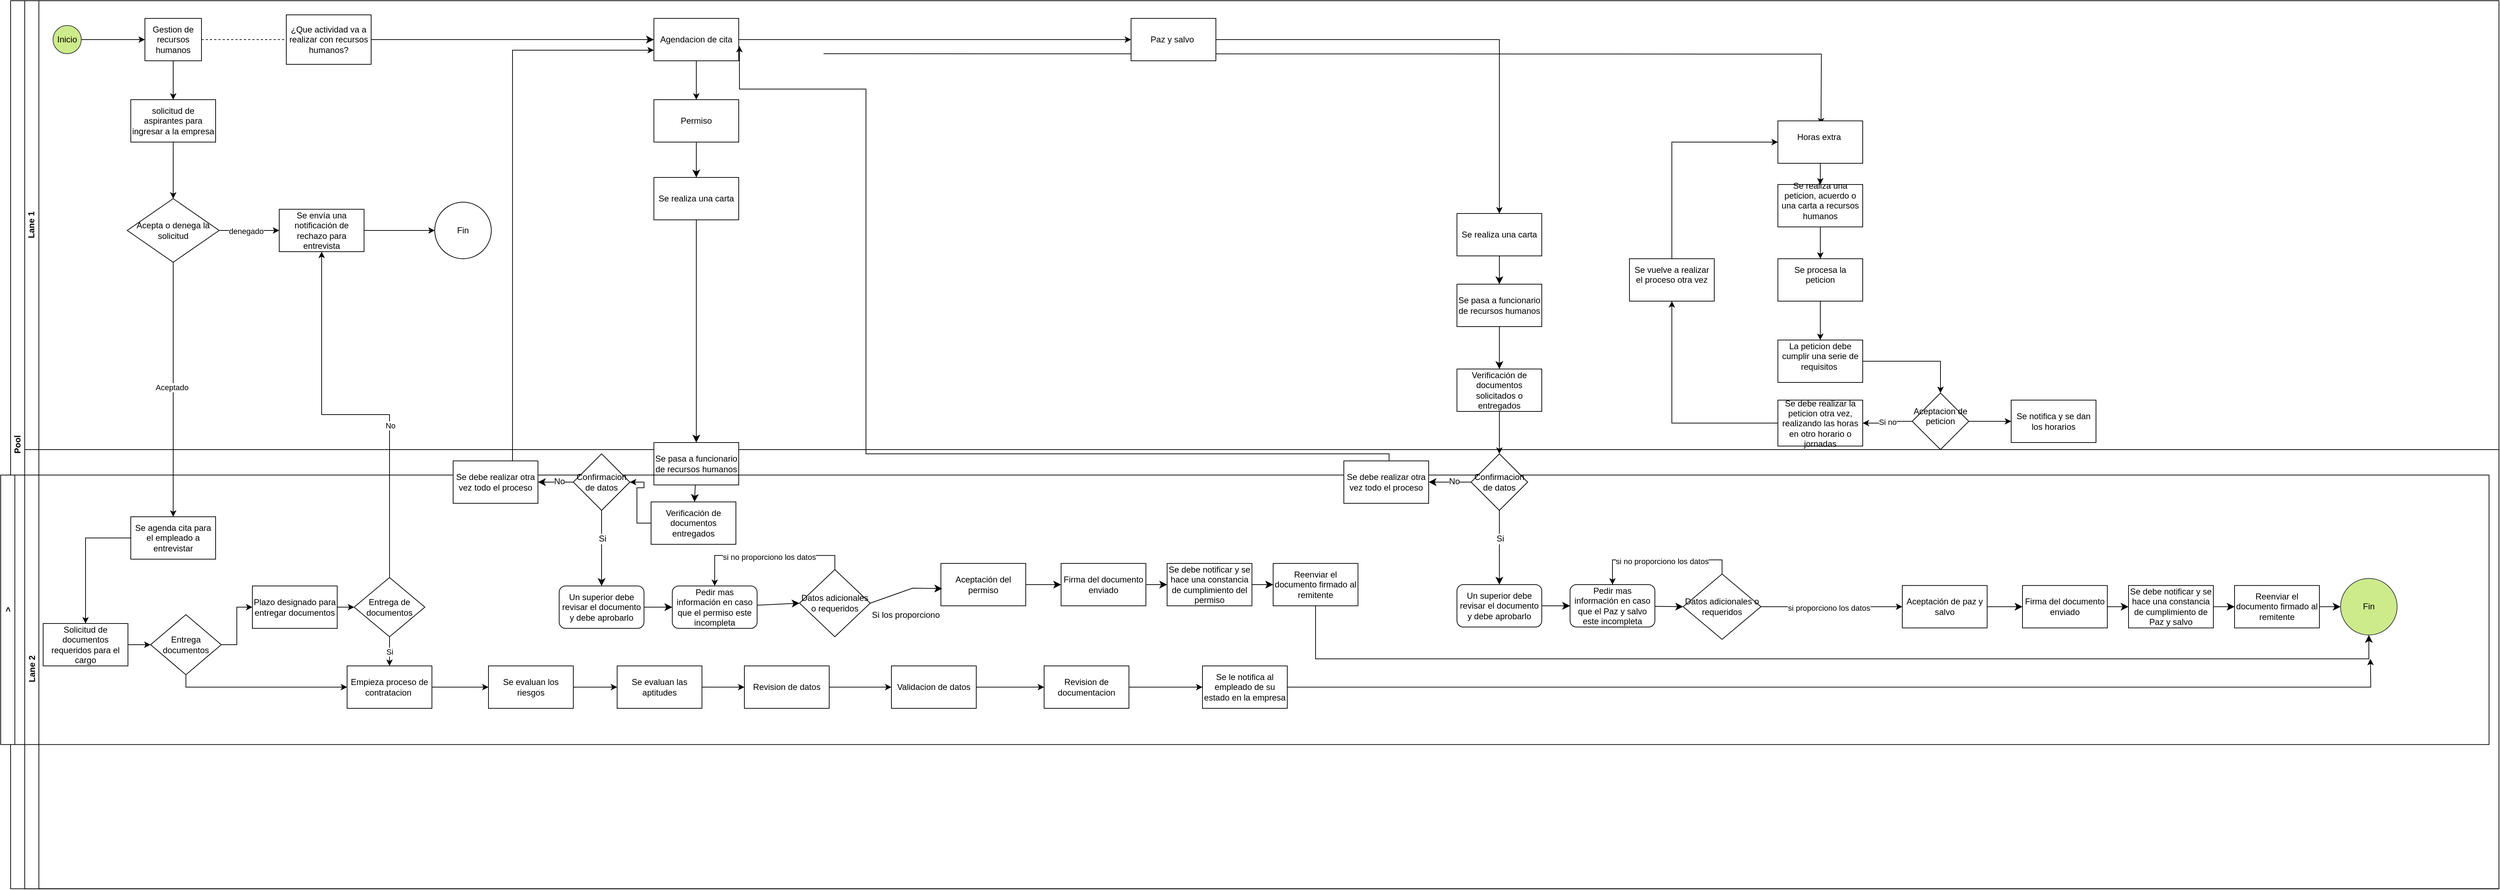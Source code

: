 <mxfile version="26.2.15">
  <diagram id="prtHgNgQTEPvFCAcTncT" name="Page-1">
    <mxGraphModel dx="2922" dy="521" grid="1" gridSize="12" guides="1" tooltips="1" connect="1" arrows="1" fold="1" page="1" pageScale="1" pageWidth="1920" pageHeight="1200" math="0" shadow="0">
      <root>
        <mxCell id="0" />
        <mxCell id="1" parent="0" />
        <mxCell id="dNxyNK7c78bLwvsdeMH5-19" value="Pool" style="swimlane;html=1;childLayout=stackLayout;resizeParent=1;resizeParentMax=0;horizontal=0;startSize=20;horizontalStack=0;" parent="1" vertex="1">
          <mxGeometry x="-550" y="59" width="3520" height="1256.25" as="geometry" />
        </mxCell>
        <mxCell id="09VrfscucBev9E92s10k-10" value="" style="edgeStyle=none;curved=1;rounded=0;orthogonalLoop=1;jettySize=auto;html=1;fontSize=12;startSize=8;endSize=8;" parent="dNxyNK7c78bLwvsdeMH5-19" source="09VrfscucBev9E92s10k-7" target="09VrfscucBev9E92s10k-9" edge="1">
          <mxGeometry relative="1" as="geometry" />
        </mxCell>
        <mxCell id="QDIWvdAyVyvwIRi1RJry-98" value="" style="edgeStyle=orthogonalEdgeStyle;rounded=0;orthogonalLoop=1;jettySize=auto;html=1;" parent="dNxyNK7c78bLwvsdeMH5-19" source="QDIWvdAyVyvwIRi1RJry-93" target="QDIWvdAyVyvwIRi1RJry-97" edge="1">
          <mxGeometry relative="1" as="geometry" />
        </mxCell>
        <mxCell id="QDIWvdAyVyvwIRi1RJry-99" value="Aceptado" style="edgeLabel;html=1;align=center;verticalAlign=middle;resizable=0;points=[];" parent="QDIWvdAyVyvwIRi1RJry-98" connectable="0" vertex="1">
          <mxGeometry x="-0.019" y="-2" relative="1" as="geometry">
            <mxPoint as="offset" />
          </mxGeometry>
        </mxCell>
        <mxCell id="dNxyNK7c78bLwvsdeMH5-20" value="Lane 1" style="swimlane;html=1;startSize=20;horizontal=0;" parent="dNxyNK7c78bLwvsdeMH5-19" vertex="1">
          <mxGeometry x="20" width="3500" height="635" as="geometry" />
        </mxCell>
        <mxCell id="dNxyNK7c78bLwvsdeMH5-25" value="" style="edgeStyle=orthogonalEdgeStyle;rounded=0;orthogonalLoop=1;jettySize=auto;html=1;" parent="dNxyNK7c78bLwvsdeMH5-20" source="dNxyNK7c78bLwvsdeMH5-23" target="dNxyNK7c78bLwvsdeMH5-24" edge="1">
          <mxGeometry relative="1" as="geometry" />
        </mxCell>
        <mxCell id="dNxyNK7c78bLwvsdeMH5-23" value="Inicio" style="ellipse;whiteSpace=wrap;html=1;fillColor=#cdeb8b;strokeColor=#36393d;" parent="dNxyNK7c78bLwvsdeMH5-20" vertex="1">
          <mxGeometry x="40" y="35" width="40" height="40" as="geometry" />
        </mxCell>
        <mxCell id="QDIWvdAyVyvwIRi1RJry-90" value="" style="edgeStyle=orthogonalEdgeStyle;rounded=0;orthogonalLoop=1;jettySize=auto;html=1;" parent="dNxyNK7c78bLwvsdeMH5-20" source="dNxyNK7c78bLwvsdeMH5-24" target="QDIWvdAyVyvwIRi1RJry-89" edge="1">
          <mxGeometry relative="1" as="geometry" />
        </mxCell>
        <mxCell id="dNxyNK7c78bLwvsdeMH5-24" value="Gestion de recursos humanos" style="rounded=0;whiteSpace=wrap;html=1;fontFamily=Helvetica;fontSize=12;fontColor=#000000;align=center;" parent="dNxyNK7c78bLwvsdeMH5-20" vertex="1">
          <mxGeometry x="170" y="25" width="80" height="60" as="geometry" />
        </mxCell>
        <mxCell id="dNxyNK7c78bLwvsdeMH5-26" value="¿Que actividad va a realizar con recursos humanos?" style="rounded=0;whiteSpace=wrap;html=1;fontFamily=Helvetica;fontSize=12;fontColor=#000000;align=center;" parent="dNxyNK7c78bLwvsdeMH5-20" vertex="1">
          <mxGeometry x="370" y="20" width="120" height="70" as="geometry" />
        </mxCell>
        <mxCell id="dNxyNK7c78bLwvsdeMH5-27" value="" style="edgeStyle=orthogonalEdgeStyle;rounded=0;orthogonalLoop=1;jettySize=auto;html=1;dashed=1;endArrow=none;endFill=0;" parent="dNxyNK7c78bLwvsdeMH5-20" source="dNxyNK7c78bLwvsdeMH5-24" target="dNxyNK7c78bLwvsdeMH5-26" edge="1">
          <mxGeometry relative="1" as="geometry" />
        </mxCell>
        <mxCell id="QDIWvdAyVyvwIRi1RJry-2" value="" style="edgeStyle=orthogonalEdgeStyle;rounded=0;orthogonalLoop=1;jettySize=auto;html=1;" parent="dNxyNK7c78bLwvsdeMH5-20" source="09VrfscucBev9E92s10k-1" target="QDIWvdAyVyvwIRi1RJry-1" edge="1">
          <mxGeometry relative="1" as="geometry" />
        </mxCell>
        <mxCell id="QDIWvdAyVyvwIRi1RJry-82" value="" style="edgeStyle=orthogonalEdgeStyle;rounded=0;orthogonalLoop=1;jettySize=auto;html=1;" parent="dNxyNK7c78bLwvsdeMH5-20" source="09VrfscucBev9E92s10k-1" target="09VrfscucBev9E92s10k-5" edge="1">
          <mxGeometry relative="1" as="geometry" />
        </mxCell>
        <mxCell id="g19Ql4iww1l-Nfda9e8D-1" style="edgeStyle=orthogonalEdgeStyle;rounded=0;orthogonalLoop=1;jettySize=auto;html=1;" parent="dNxyNK7c78bLwvsdeMH5-20" edge="1">
          <mxGeometry relative="1" as="geometry">
            <mxPoint x="2541" y="175" as="targetPoint" />
            <mxPoint x="1130" y="75.0" as="sourcePoint" />
          </mxGeometry>
        </mxCell>
        <mxCell id="09VrfscucBev9E92s10k-1" value="Agendacion de cita" style="whiteSpace=wrap;html=1;fontColor=#000000;rounded=0;" parent="dNxyNK7c78bLwvsdeMH5-20" vertex="1">
          <mxGeometry x="890" y="25" width="120" height="60" as="geometry" />
        </mxCell>
        <mxCell id="09VrfscucBev9E92s10k-2" value="" style="edgeStyle=none;curved=1;rounded=0;orthogonalLoop=1;jettySize=auto;html=1;fontSize=12;startSize=8;endSize=8;" parent="dNxyNK7c78bLwvsdeMH5-20" source="dNxyNK7c78bLwvsdeMH5-26" target="09VrfscucBev9E92s10k-1" edge="1">
          <mxGeometry relative="1" as="geometry" />
        </mxCell>
        <mxCell id="QDIWvdAyVyvwIRi1RJry-1" value="Paz y salvo&amp;nbsp;" style="whiteSpace=wrap;html=1;fontColor=#000000;rounded=0;" parent="dNxyNK7c78bLwvsdeMH5-20" vertex="1">
          <mxGeometry x="1565" y="25" width="120" height="60" as="geometry" />
        </mxCell>
        <mxCell id="09VrfscucBev9E92s10k-5" value="Permiso" style="whiteSpace=wrap;html=1;fontColor=#000000;rounded=0;" parent="dNxyNK7c78bLwvsdeMH5-20" vertex="1">
          <mxGeometry x="890" y="140" width="120" height="60" as="geometry" />
        </mxCell>
        <mxCell id="09VrfscucBev9E92s10k-7" value="Se realiza una carta" style="whiteSpace=wrap;html=1;fontColor=#000000;rounded=0;" parent="dNxyNK7c78bLwvsdeMH5-20" vertex="1">
          <mxGeometry x="890" y="250" width="120" height="60" as="geometry" />
        </mxCell>
        <mxCell id="09VrfscucBev9E92s10k-8" value="" style="edgeStyle=none;curved=1;rounded=0;orthogonalLoop=1;jettySize=auto;html=1;fontSize=12;startSize=8;endSize=8;" parent="dNxyNK7c78bLwvsdeMH5-20" source="09VrfscucBev9E92s10k-5" target="09VrfscucBev9E92s10k-7" edge="1">
          <mxGeometry relative="1" as="geometry" />
        </mxCell>
        <mxCell id="QDIWvdAyVyvwIRi1RJry-92" value="" style="edgeStyle=orthogonalEdgeStyle;rounded=0;orthogonalLoop=1;jettySize=auto;html=1;entryX=0.5;entryY=0;entryDx=0;entryDy=0;" parent="dNxyNK7c78bLwvsdeMH5-20" source="QDIWvdAyVyvwIRi1RJry-89" target="QDIWvdAyVyvwIRi1RJry-93" edge="1">
          <mxGeometry relative="1" as="geometry">
            <mxPoint x="210" y="280" as="targetPoint" />
          </mxGeometry>
        </mxCell>
        <mxCell id="QDIWvdAyVyvwIRi1RJry-89" value="solicitud de aspirantes para ingresar a la empresa" style="whiteSpace=wrap;html=1;fontColor=#000000;rounded=0;" parent="dNxyNK7c78bLwvsdeMH5-20" vertex="1">
          <mxGeometry x="150" y="140" width="120" height="60" as="geometry" />
        </mxCell>
        <mxCell id="QDIWvdAyVyvwIRi1RJry-95" value="" style="edgeStyle=orthogonalEdgeStyle;rounded=0;orthogonalLoop=1;jettySize=auto;html=1;" parent="dNxyNK7c78bLwvsdeMH5-20" source="QDIWvdAyVyvwIRi1RJry-93" target="QDIWvdAyVyvwIRi1RJry-94" edge="1">
          <mxGeometry relative="1" as="geometry" />
        </mxCell>
        <mxCell id="QDIWvdAyVyvwIRi1RJry-96" value="denegado" style="edgeLabel;html=1;align=center;verticalAlign=middle;resizable=0;points=[];" parent="QDIWvdAyVyvwIRi1RJry-95" connectable="0" vertex="1">
          <mxGeometry x="-0.102" y="-1" relative="1" as="geometry">
            <mxPoint as="offset" />
          </mxGeometry>
        </mxCell>
        <mxCell id="QDIWvdAyVyvwIRi1RJry-93" value="Acepta o denega la solicitud" style="rhombus;whiteSpace=wrap;html=1;" parent="dNxyNK7c78bLwvsdeMH5-20" vertex="1">
          <mxGeometry x="145" y="280" width="130" height="90" as="geometry" />
        </mxCell>
        <mxCell id="QDIWvdAyVyvwIRi1RJry-115" value="" style="edgeStyle=orthogonalEdgeStyle;rounded=0;orthogonalLoop=1;jettySize=auto;html=1;" parent="dNxyNK7c78bLwvsdeMH5-20" source="QDIWvdAyVyvwIRi1RJry-94" target="QDIWvdAyVyvwIRi1RJry-114" edge="1">
          <mxGeometry relative="1" as="geometry" />
        </mxCell>
        <mxCell id="QDIWvdAyVyvwIRi1RJry-94" value="Se envía una notificación de rechazo para entrevista" style="whiteSpace=wrap;html=1;" parent="dNxyNK7c78bLwvsdeMH5-20" vertex="1">
          <mxGeometry x="360" y="295" width="120" height="60" as="geometry" />
        </mxCell>
        <mxCell id="QDIWvdAyVyvwIRi1RJry-114" value="Fin" style="ellipse;whiteSpace=wrap;html=1;" parent="dNxyNK7c78bLwvsdeMH5-20" vertex="1">
          <mxGeometry x="580" y="285" width="80" height="80" as="geometry" />
        </mxCell>
        <mxCell id="g19Ql4iww1l-Nfda9e8D-4" value="" style="edgeStyle=orthogonalEdgeStyle;rounded=0;orthogonalLoop=1;jettySize=auto;html=1;" parent="dNxyNK7c78bLwvsdeMH5-20" source="g19Ql4iww1l-Nfda9e8D-2" target="g19Ql4iww1l-Nfda9e8D-3" edge="1">
          <mxGeometry relative="1" as="geometry" />
        </mxCell>
        <mxCell id="g19Ql4iww1l-Nfda9e8D-2" value="Horas extra&amp;nbsp;&lt;div&gt;&lt;br&gt;&lt;/div&gt;" style="whiteSpace=wrap;html=1;fontColor=#000000;rounded=0;" parent="dNxyNK7c78bLwvsdeMH5-20" vertex="1">
          <mxGeometry x="2480" y="170" width="120" height="60" as="geometry" />
        </mxCell>
        <mxCell id="g19Ql4iww1l-Nfda9e8D-6" value="" style="edgeStyle=orthogonalEdgeStyle;rounded=0;orthogonalLoop=1;jettySize=auto;html=1;" parent="dNxyNK7c78bLwvsdeMH5-20" source="g19Ql4iww1l-Nfda9e8D-3" target="g19Ql4iww1l-Nfda9e8D-5" edge="1">
          <mxGeometry relative="1" as="geometry" />
        </mxCell>
        <mxCell id="g19Ql4iww1l-Nfda9e8D-3" value="Se realiza una peticion, acuerdo o una carta a recursos humanos&lt;div&gt;&lt;br&gt;&lt;/div&gt;" style="whiteSpace=wrap;html=1;fontColor=#000000;rounded=0;" parent="dNxyNK7c78bLwvsdeMH5-20" vertex="1">
          <mxGeometry x="2480" y="260" width="120" height="60" as="geometry" />
        </mxCell>
        <mxCell id="g19Ql4iww1l-Nfda9e8D-5" value="Se procesa la peticion&lt;div&gt;&lt;br&gt;&lt;/div&gt;" style="whiteSpace=wrap;html=1;fontColor=#000000;rounded=0;" parent="dNxyNK7c78bLwvsdeMH5-20" vertex="1">
          <mxGeometry x="2480" y="365" width="120" height="60" as="geometry" />
        </mxCell>
        <mxCell id="g19Ql4iww1l-Nfda9e8D-8" value="" style="edgeStyle=orthogonalEdgeStyle;rounded=0;orthogonalLoop=1;jettySize=auto;html=1;" parent="dNxyNK7c78bLwvsdeMH5-20" source="g19Ql4iww1l-Nfda9e8D-5" target="g19Ql4iww1l-Nfda9e8D-7" edge="1">
          <mxGeometry relative="1" as="geometry" />
        </mxCell>
        <mxCell id="g19Ql4iww1l-Nfda9e8D-10" value="" style="edgeStyle=orthogonalEdgeStyle;rounded=0;orthogonalLoop=1;jettySize=auto;html=1;" parent="dNxyNK7c78bLwvsdeMH5-20" source="g19Ql4iww1l-Nfda9e8D-7" target="g19Ql4iww1l-Nfda9e8D-9" edge="1">
          <mxGeometry relative="1" as="geometry" />
        </mxCell>
        <mxCell id="g19Ql4iww1l-Nfda9e8D-7" value="La peticion debe cumplir una serie de requisitos&amp;nbsp;&lt;div&gt;&lt;br&gt;&lt;/div&gt;" style="whiteSpace=wrap;html=1;fontColor=#000000;rounded=0;" parent="dNxyNK7c78bLwvsdeMH5-20" vertex="1">
          <mxGeometry x="2480" y="480" width="120" height="60" as="geometry" />
        </mxCell>
        <mxCell id="g19Ql4iww1l-Nfda9e8D-12" value="" style="edgeStyle=orthogonalEdgeStyle;rounded=0;orthogonalLoop=1;jettySize=auto;html=1;" parent="dNxyNK7c78bLwvsdeMH5-20" source="g19Ql4iww1l-Nfda9e8D-9" target="g19Ql4iww1l-Nfda9e8D-11" edge="1">
          <mxGeometry relative="1" as="geometry" />
        </mxCell>
        <mxCell id="g19Ql4iww1l-Nfda9e8D-13" value="Si no" style="edgeLabel;html=1;align=center;verticalAlign=middle;resizable=0;points=[];" parent="g19Ql4iww1l-Nfda9e8D-12" connectable="0" vertex="1">
          <mxGeometry x="-0.004" relative="1" as="geometry">
            <mxPoint as="offset" />
          </mxGeometry>
        </mxCell>
        <mxCell id="g19Ql4iww1l-Nfda9e8D-19" value="" style="edgeStyle=orthogonalEdgeStyle;rounded=0;orthogonalLoop=1;jettySize=auto;html=1;" parent="dNxyNK7c78bLwvsdeMH5-20" source="g19Ql4iww1l-Nfda9e8D-9" target="g19Ql4iww1l-Nfda9e8D-18" edge="1">
          <mxGeometry relative="1" as="geometry" />
        </mxCell>
        <mxCell id="g19Ql4iww1l-Nfda9e8D-9" value="Aceptacion de peticion&lt;div&gt;&lt;br&gt;&lt;/div&gt;" style="rhombus;whiteSpace=wrap;html=1;fontColor=#000000;rounded=0;" parent="dNxyNK7c78bLwvsdeMH5-20" vertex="1">
          <mxGeometry x="2670" y="555" width="80" height="80" as="geometry" />
        </mxCell>
        <mxCell id="g19Ql4iww1l-Nfda9e8D-11" value="Se debe realizar la peticion otra vez, realizando las horas en otro horario o jornadas" style="whiteSpace=wrap;html=1;fontColor=#000000;rounded=0;" parent="dNxyNK7c78bLwvsdeMH5-20" vertex="1">
          <mxGeometry x="2480" y="565" width="120" height="65" as="geometry" />
        </mxCell>
        <mxCell id="g19Ql4iww1l-Nfda9e8D-17" style="edgeStyle=orthogonalEdgeStyle;rounded=0;orthogonalLoop=1;jettySize=auto;html=1;entryX=0;entryY=0.5;entryDx=0;entryDy=0;exitX=0.5;exitY=0;exitDx=0;exitDy=0;" parent="dNxyNK7c78bLwvsdeMH5-20" source="g19Ql4iww1l-Nfda9e8D-14" target="g19Ql4iww1l-Nfda9e8D-2" edge="1">
          <mxGeometry relative="1" as="geometry" />
        </mxCell>
        <mxCell id="g19Ql4iww1l-Nfda9e8D-14" value="Se vuelve a realizar el proceso otra vez&lt;div&gt;&lt;br&gt;&lt;/div&gt;" style="whiteSpace=wrap;html=1;fontColor=#000000;rounded=0;" parent="dNxyNK7c78bLwvsdeMH5-20" vertex="1">
          <mxGeometry x="2270" y="365" width="120" height="60" as="geometry" />
        </mxCell>
        <mxCell id="g19Ql4iww1l-Nfda9e8D-15" value="" style="edgeStyle=orthogonalEdgeStyle;rounded=0;orthogonalLoop=1;jettySize=auto;html=1;" parent="dNxyNK7c78bLwvsdeMH5-20" source="g19Ql4iww1l-Nfda9e8D-11" target="g19Ql4iww1l-Nfda9e8D-14" edge="1">
          <mxGeometry relative="1" as="geometry" />
        </mxCell>
        <mxCell id="g19Ql4iww1l-Nfda9e8D-18" value="Se notifica y se dan los horarios" style="whiteSpace=wrap;html=1;fontColor=#000000;rounded=0;" parent="dNxyNK7c78bLwvsdeMH5-20" vertex="1">
          <mxGeometry x="2810" y="565" width="120" height="60" as="geometry" />
        </mxCell>
        <mxCell id="dNxyNK7c78bLwvsdeMH5-21" value="Lane 2" style="swimlane;html=1;startSize=20;horizontal=0;" parent="dNxyNK7c78bLwvsdeMH5-19" vertex="1">
          <mxGeometry x="20" y="635" width="3500" height="621.25" as="geometry" />
        </mxCell>
        <mxCell id="09VrfscucBev9E92s10k-9" value="Se pasa a funcionario de recursos humanos" style="whiteSpace=wrap;html=1;fontColor=#000000;rounded=0;" parent="dNxyNK7c78bLwvsdeMH5-21" vertex="1">
          <mxGeometry x="890" y="-10" width="120" height="60" as="geometry" />
        </mxCell>
        <mxCell id="QDIWvdAyVyvwIRi1RJry-97" value="Se agenda cita para el empleado a entrevistar" style="whiteSpace=wrap;html=1;" parent="dNxyNK7c78bLwvsdeMH5-21" vertex="1">
          <mxGeometry x="150" y="95" width="120" height="60" as="geometry" />
        </mxCell>
        <mxCell id="dNxyNK7c78bLwvsdeMH5-22" value="&amp;gt;" style="swimlane;html=1;startSize=20;horizontal=0;" parent="1" vertex="1">
          <mxGeometry x="-564" y="730" width="3520" height="381.25" as="geometry" />
        </mxCell>
        <mxCell id="09VrfscucBev9E92s10k-25" value="" style="edgeStyle=none;curved=1;rounded=0;orthogonalLoop=1;jettySize=auto;html=1;fontSize=12;startSize=8;endSize=8;entryX=0.5;entryY=0;entryDx=0;entryDy=0;" parent="dNxyNK7c78bLwvsdeMH5-22" source="09VrfscucBev9E92s10k-13" target="09VrfscucBev9E92s10k-56" edge="1">
          <mxGeometry relative="1" as="geometry">
            <mxPoint x="930" y="-40" as="targetPoint" />
          </mxGeometry>
        </mxCell>
        <mxCell id="09VrfscucBev9E92s10k-48" value="Si&lt;br&gt;" style="edgeLabel;html=1;align=center;verticalAlign=middle;resizable=0;points=[];;fontSize=12;" parent="09VrfscucBev9E92s10k-25" connectable="0" vertex="1">
          <mxGeometry x="-0.25" y="1" relative="1" as="geometry">
            <mxPoint as="offset" />
          </mxGeometry>
        </mxCell>
        <mxCell id="QDIWvdAyVyvwIRi1RJry-41" value="" style="edgeStyle=none;curved=1;rounded=0;orthogonalLoop=1;jettySize=auto;html=1;fontSize=12;startSize=8;endSize=8;entryX=0.5;entryY=0;entryDx=0;entryDy=0;" parent="dNxyNK7c78bLwvsdeMH5-22" source="QDIWvdAyVyvwIRi1RJry-37" target="QDIWvdAyVyvwIRi1RJry-53" edge="1">
          <mxGeometry relative="1" as="geometry">
            <mxPoint x="2200" y="-10" as="targetPoint" />
          </mxGeometry>
        </mxCell>
        <mxCell id="QDIWvdAyVyvwIRi1RJry-42" value="Si&lt;br&gt;" style="edgeLabel;html=1;align=center;verticalAlign=middle;resizable=0;points=[];;fontSize=12;" parent="QDIWvdAyVyvwIRi1RJry-41" connectable="0" vertex="1">
          <mxGeometry x="-0.25" y="1" relative="1" as="geometry">
            <mxPoint as="offset" />
          </mxGeometry>
        </mxCell>
        <mxCell id="QDIWvdAyVyvwIRi1RJry-32" value="Se realiza una carta" style="whiteSpace=wrap;html=1;fontColor=#000000;rounded=0;" parent="dNxyNK7c78bLwvsdeMH5-22" vertex="1">
          <mxGeometry x="2060" y="-370" width="120" height="60" as="geometry" />
        </mxCell>
        <mxCell id="QDIWvdAyVyvwIRi1RJry-34" value="Se pasa a funcionario de recursos humanos" style="whiteSpace=wrap;html=1;fontColor=#000000;rounded=0;" parent="dNxyNK7c78bLwvsdeMH5-22" vertex="1">
          <mxGeometry x="2060" y="-270" width="120" height="60" as="geometry" />
        </mxCell>
        <mxCell id="QDIWvdAyVyvwIRi1RJry-31" value="" style="edgeStyle=none;curved=1;rounded=0;orthogonalLoop=1;jettySize=auto;html=1;fontSize=12;startSize=8;endSize=8;" parent="dNxyNK7c78bLwvsdeMH5-22" source="QDIWvdAyVyvwIRi1RJry-32" target="QDIWvdAyVyvwIRi1RJry-34" edge="1">
          <mxGeometry relative="1" as="geometry" />
        </mxCell>
        <mxCell id="09VrfscucBev9E92s10k-13" value="Confirmacion de datos" style="rhombus;whiteSpace=wrap;html=1;fontColor=#000000;rounded=0;" parent="dNxyNK7c78bLwvsdeMH5-22" vertex="1">
          <mxGeometry x="810" y="-30" width="80" height="80" as="geometry" />
        </mxCell>
        <mxCell id="QDIWvdAyVyvwIRi1RJry-37" value="Confirmacion de datos" style="rhombus;whiteSpace=wrap;html=1;fontColor=#000000;rounded=0;" parent="dNxyNK7c78bLwvsdeMH5-22" vertex="1">
          <mxGeometry x="2080" y="-30" width="80" height="80" as="geometry" />
        </mxCell>
        <mxCell id="QDIWvdAyVyvwIRi1RJry-36" value="Se debe realizar otra vez todo el proceso" style="whiteSpace=wrap;html=1;fontColor=#000000;rounded=0;" parent="dNxyNK7c78bLwvsdeMH5-22" vertex="1">
          <mxGeometry x="1900" y="-20" width="120" height="60" as="geometry" />
        </mxCell>
        <mxCell id="QDIWvdAyVyvwIRi1RJry-38" value="" style="edgeStyle=none;curved=1;rounded=0;orthogonalLoop=1;jettySize=auto;html=1;fontSize=12;startSize=8;endSize=8;" parent="dNxyNK7c78bLwvsdeMH5-22" source="QDIWvdAyVyvwIRi1RJry-37" target="QDIWvdAyVyvwIRi1RJry-36" edge="1">
          <mxGeometry relative="1" as="geometry" />
        </mxCell>
        <mxCell id="QDIWvdAyVyvwIRi1RJry-39" value="No" style="edgeLabel;html=1;align=center;verticalAlign=middle;resizable=0;points=[];;fontSize=12;" parent="QDIWvdAyVyvwIRi1RJry-38" connectable="0" vertex="1">
          <mxGeometry x="-0.2" y="-1" relative="1" as="geometry">
            <mxPoint as="offset" />
          </mxGeometry>
        </mxCell>
        <mxCell id="QDIWvdAyVyvwIRi1RJry-61" value="" style="edgeStyle=orthogonalEdgeStyle;rounded=0;orthogonalLoop=1;jettySize=auto;html=1;" parent="dNxyNK7c78bLwvsdeMH5-22" source="QDIWvdAyVyvwIRi1RJry-35" target="QDIWvdAyVyvwIRi1RJry-37" edge="1">
          <mxGeometry relative="1" as="geometry" />
        </mxCell>
        <mxCell id="QDIWvdAyVyvwIRi1RJry-35" value="Verificación de documentos solicitados o entregados" style="whiteSpace=wrap;html=1;fontColor=#000000;rounded=0;" parent="dNxyNK7c78bLwvsdeMH5-22" vertex="1">
          <mxGeometry x="2060" y="-150" width="120" height="60" as="geometry" />
        </mxCell>
        <mxCell id="09VrfscucBev9E92s10k-15" value="Se debe realizar otra vez todo el proceso" style="whiteSpace=wrap;html=1;fontColor=#000000;rounded=0;" parent="dNxyNK7c78bLwvsdeMH5-22" vertex="1">
          <mxGeometry x="640" y="-20" width="120" height="60" as="geometry" />
        </mxCell>
        <mxCell id="09VrfscucBev9E92s10k-16" value="" style="edgeStyle=none;curved=1;rounded=0;orthogonalLoop=1;jettySize=auto;html=1;fontSize=12;startSize=8;endSize=8;" parent="dNxyNK7c78bLwvsdeMH5-22" source="09VrfscucBev9E92s10k-13" target="09VrfscucBev9E92s10k-15" edge="1">
          <mxGeometry relative="1" as="geometry" />
        </mxCell>
        <mxCell id="09VrfscucBev9E92s10k-17" value="No" style="edgeLabel;html=1;align=center;verticalAlign=middle;resizable=0;points=[];;fontSize=12;" parent="09VrfscucBev9E92s10k-16" connectable="0" vertex="1">
          <mxGeometry x="-0.2" y="-1" relative="1" as="geometry">
            <mxPoint as="offset" />
          </mxGeometry>
        </mxCell>
        <mxCell id="QDIWvdAyVyvwIRi1RJry-33" value="" style="edgeStyle=none;curved=1;rounded=0;orthogonalLoop=1;jettySize=auto;html=1;fontSize=12;startSize=8;endSize=8;" parent="dNxyNK7c78bLwvsdeMH5-22" source="QDIWvdAyVyvwIRi1RJry-34" target="QDIWvdAyVyvwIRi1RJry-35" edge="1">
          <mxGeometry relative="1" as="geometry" />
        </mxCell>
        <mxCell id="09VrfscucBev9E92s10k-43" value="" style="edgeStyle=none;curved=1;rounded=0;orthogonalLoop=1;jettySize=auto;html=1;fontSize=12;startSize=8;endSize=8;" parent="dNxyNK7c78bLwvsdeMH5-22" source="09VrfscucBev9E92s10k-24" target="09VrfscucBev9E92s10k-42" edge="1">
          <mxGeometry relative="1" as="geometry" />
        </mxCell>
        <mxCell id="09VrfscucBev9E92s10k-24" value="Aceptación del permiso" style="whiteSpace=wrap;html=1;fontColor=#000000;rounded=0;" parent="dNxyNK7c78bLwvsdeMH5-22" vertex="1">
          <mxGeometry x="1330" y="125" width="120" height="60" as="geometry" />
        </mxCell>
        <mxCell id="09VrfscucBev9E92s10k-45" value="" style="edgeStyle=none;curved=1;rounded=0;orthogonalLoop=1;jettySize=auto;html=1;fontSize=12;startSize=8;endSize=8;" parent="dNxyNK7c78bLwvsdeMH5-22" source="09VrfscucBev9E92s10k-42" target="09VrfscucBev9E92s10k-44" edge="1">
          <mxGeometry relative="1" as="geometry" />
        </mxCell>
        <mxCell id="09VrfscucBev9E92s10k-42" value="Firma del documento enviado" style="whiteSpace=wrap;html=1;fontColor=#000000;rounded=0;" parent="dNxyNK7c78bLwvsdeMH5-22" vertex="1">
          <mxGeometry x="1500" y="125" width="120" height="60" as="geometry" />
        </mxCell>
        <mxCell id="09VrfscucBev9E92s10k-51" value="" style="edgeStyle=none;curved=1;rounded=0;orthogonalLoop=1;jettySize=auto;html=1;fontSize=12;startSize=8;endSize=8;" parent="dNxyNK7c78bLwvsdeMH5-22" source="09VrfscucBev9E92s10k-44" target="09VrfscucBev9E92s10k-50" edge="1">
          <mxGeometry relative="1" as="geometry" />
        </mxCell>
        <mxCell id="09VrfscucBev9E92s10k-44" value="Se debe notificar y se hace una constancia de cumplimiento del permiso" style="whiteSpace=wrap;html=1;fontColor=#000000;rounded=0;" parent="dNxyNK7c78bLwvsdeMH5-22" vertex="1">
          <mxGeometry x="1650" y="125" width="120" height="60" as="geometry" />
        </mxCell>
        <mxCell id="09VrfscucBev9E92s10k-55" value="" style="edgeStyle=none;curved=0;rounded=0;orthogonalLoop=1;jettySize=auto;html=1;fontSize=12;startSize=8;endSize=8;entryX=0.5;entryY=1;entryDx=0;entryDy=0;" parent="dNxyNK7c78bLwvsdeMH5-22" source="09VrfscucBev9E92s10k-50" target="QDIWvdAyVyvwIRi1RJry-49" edge="1">
          <mxGeometry relative="1" as="geometry">
            <mxPoint x="1950" y="155" as="targetPoint" />
            <Array as="points">
              <mxPoint x="1860" y="260" />
              <mxPoint x="2600" y="260" />
              <mxPoint x="3350" y="260" />
            </Array>
          </mxGeometry>
        </mxCell>
        <mxCell id="09VrfscucBev9E92s10k-50" value="Reenviar el documento firmado al remitente" style="whiteSpace=wrap;html=1;fontColor=#000000;rounded=0;" parent="dNxyNK7c78bLwvsdeMH5-22" vertex="1">
          <mxGeometry x="1800" y="125" width="120" height="60" as="geometry" />
        </mxCell>
        <mxCell id="09VrfscucBev9E92s10k-60" style="edgeStyle=none;curved=1;rounded=0;orthogonalLoop=1;jettySize=auto;html=1;entryX=0;entryY=0.5;entryDx=0;entryDy=0;fontSize=12;startSize=8;endSize=8;" parent="dNxyNK7c78bLwvsdeMH5-22" source="09VrfscucBev9E92s10k-56" target="09VrfscucBev9E92s10k-59" edge="1">
          <mxGeometry relative="1" as="geometry" />
        </mxCell>
        <mxCell id="09VrfscucBev9E92s10k-56" value="Un superior debe revisar el documento y debe aprobarlo" style="rounded=1;whiteSpace=wrap;html=1;" parent="dNxyNK7c78bLwvsdeMH5-22" vertex="1">
          <mxGeometry x="790" y="156.88" width="120" height="60" as="geometry" />
        </mxCell>
        <mxCell id="09VrfscucBev9E92s10k-61" value="" style="edgeStyle=none;curved=1;rounded=0;orthogonalLoop=1;jettySize=auto;html=1;fontSize=12;startSize=8;endSize=8;entryX=0;entryY=0.5;entryDx=0;entryDy=0;" parent="dNxyNK7c78bLwvsdeMH5-22" source="09VrfscucBev9E92s10k-59" target="09VrfscucBev9E92s10k-62" edge="1">
          <mxGeometry relative="1" as="geometry" />
        </mxCell>
        <mxCell id="09VrfscucBev9E92s10k-59" value="Pedir mas información en caso que el permiso este incompleta" style="rounded=1;whiteSpace=wrap;html=1;" parent="dNxyNK7c78bLwvsdeMH5-22" vertex="1">
          <mxGeometry x="950" y="156.88" width="120" height="60" as="geometry" />
        </mxCell>
        <mxCell id="09VrfscucBev9E92s10k-64" value="" style="edgeStyle=none;curved=0;rounded=0;orthogonalLoop=1;jettySize=auto;html=1;fontSize=12;startSize=8;endSize=8;exitX=1;exitY=0.5;exitDx=0;exitDy=0;" parent="dNxyNK7c78bLwvsdeMH5-22" source="09VrfscucBev9E92s10k-62" edge="1">
          <mxGeometry relative="1" as="geometry">
            <mxPoint x="1229.998" y="164.319" as="sourcePoint" />
            <mxPoint x="1331.81" y="160.683" as="targetPoint" />
            <Array as="points">
              <mxPoint x="1290" y="160" />
            </Array>
          </mxGeometry>
        </mxCell>
        <mxCell id="09VrfscucBev9E92s10k-65" value="Si los proporciono" style="edgeLabel;html=1;align=center;verticalAlign=middle;resizable=0;points=[];;fontSize=12;" parent="09VrfscucBev9E92s10k-64" connectable="0" vertex="1">
          <mxGeometry x="-0.338" y="-2" relative="1" as="geometry">
            <mxPoint x="16" y="26" as="offset" />
          </mxGeometry>
        </mxCell>
        <mxCell id="QDIWvdAyVyvwIRi1RJry-77" style="edgeStyle=orthogonalEdgeStyle;rounded=0;orthogonalLoop=1;jettySize=auto;html=1;exitX=0.5;exitY=0;exitDx=0;exitDy=0;entryX=0.5;entryY=0;entryDx=0;entryDy=0;" parent="dNxyNK7c78bLwvsdeMH5-22" source="09VrfscucBev9E92s10k-62" target="09VrfscucBev9E92s10k-59" edge="1">
          <mxGeometry relative="1" as="geometry" />
        </mxCell>
        <mxCell id="QDIWvdAyVyvwIRi1RJry-78" value="si no proporciono los datos" style="edgeLabel;html=1;align=center;verticalAlign=middle;resizable=0;points=[];" parent="QDIWvdAyVyvwIRi1RJry-77" connectable="0" vertex="1">
          <mxGeometry x="0.169" y="2" relative="1" as="geometry">
            <mxPoint x="23" as="offset" />
          </mxGeometry>
        </mxCell>
        <mxCell id="09VrfscucBev9E92s10k-62" value="Datos adicionales o requeridos" style="rhombus;whiteSpace=wrap;html=1;" parent="dNxyNK7c78bLwvsdeMH5-22" vertex="1">
          <mxGeometry x="1130" y="133.75" width="100" height="95" as="geometry" />
        </mxCell>
        <mxCell id="09VrfscucBev9E92s10k-63" style="edgeStyle=none;curved=1;rounded=0;orthogonalLoop=1;jettySize=auto;html=1;exitX=0;exitY=0.5;exitDx=0;exitDy=0;fontSize=12;startSize=8;endSize=8;" parent="dNxyNK7c78bLwvsdeMH5-22" source="09VrfscucBev9E92s10k-62" target="09VrfscucBev9E92s10k-62" edge="1">
          <mxGeometry relative="1" as="geometry" />
        </mxCell>
        <mxCell id="QDIWvdAyVyvwIRi1RJry-44" value="Aceptación de paz y salvo" style="whiteSpace=wrap;html=1;fontColor=#000000;rounded=0;" parent="dNxyNK7c78bLwvsdeMH5-22" vertex="1">
          <mxGeometry x="2690" y="156.25" width="120" height="60" as="geometry" />
        </mxCell>
        <mxCell id="QDIWvdAyVyvwIRi1RJry-46" value="Firma del documento enviado" style="whiteSpace=wrap;html=1;fontColor=#000000;rounded=0;" parent="dNxyNK7c78bLwvsdeMH5-22" vertex="1">
          <mxGeometry x="2860" y="156.25" width="120" height="60" as="geometry" />
        </mxCell>
        <mxCell id="QDIWvdAyVyvwIRi1RJry-43" value="" style="edgeStyle=none;curved=1;rounded=0;orthogonalLoop=1;jettySize=auto;html=1;fontSize=12;startSize=8;endSize=8;" parent="dNxyNK7c78bLwvsdeMH5-22" source="QDIWvdAyVyvwIRi1RJry-44" target="QDIWvdAyVyvwIRi1RJry-46" edge="1">
          <mxGeometry relative="1" as="geometry" />
        </mxCell>
        <mxCell id="QDIWvdAyVyvwIRi1RJry-48" value="Se debe notificar y se hace una constancia de cumplimiento de Paz y salvo" style="whiteSpace=wrap;html=1;fontColor=#000000;rounded=0;" parent="dNxyNK7c78bLwvsdeMH5-22" vertex="1">
          <mxGeometry x="3010" y="156.25" width="120" height="60" as="geometry" />
        </mxCell>
        <mxCell id="QDIWvdAyVyvwIRi1RJry-45" value="" style="edgeStyle=none;curved=1;rounded=0;orthogonalLoop=1;jettySize=auto;html=1;fontSize=12;startSize=8;endSize=8;" parent="dNxyNK7c78bLwvsdeMH5-22" source="QDIWvdAyVyvwIRi1RJry-46" target="QDIWvdAyVyvwIRi1RJry-48" edge="1">
          <mxGeometry relative="1" as="geometry" />
        </mxCell>
        <mxCell id="QDIWvdAyVyvwIRi1RJry-49" value="Fin" style="ellipse;whiteSpace=wrap;html=1;aspect=fixed;fillColor=#cdeb8b;strokeColor=#36393d;" parent="dNxyNK7c78bLwvsdeMH5-22" vertex="1">
          <mxGeometry x="3310" y="146.25" width="80" height="80" as="geometry" />
        </mxCell>
        <mxCell id="QDIWvdAyVyvwIRi1RJry-50" value="" style="edgeStyle=none;curved=1;rounded=0;orthogonalLoop=1;jettySize=auto;html=1;fontSize=12;startSize=8;endSize=8;" parent="dNxyNK7c78bLwvsdeMH5-22" source="QDIWvdAyVyvwIRi1RJry-51" target="QDIWvdAyVyvwIRi1RJry-49" edge="1">
          <mxGeometry relative="1" as="geometry" />
        </mxCell>
        <mxCell id="QDIWvdAyVyvwIRi1RJry-51" value="Reenviar el documento firmado al remitente" style="whiteSpace=wrap;html=1;fontColor=#000000;rounded=0;" parent="dNxyNK7c78bLwvsdeMH5-22" vertex="1">
          <mxGeometry x="3160" y="156.25" width="120" height="60" as="geometry" />
        </mxCell>
        <mxCell id="QDIWvdAyVyvwIRi1RJry-47" value="" style="edgeStyle=none;curved=1;rounded=0;orthogonalLoop=1;jettySize=auto;html=1;fontSize=12;startSize=8;endSize=8;" parent="dNxyNK7c78bLwvsdeMH5-22" source="QDIWvdAyVyvwIRi1RJry-48" target="QDIWvdAyVyvwIRi1RJry-51" edge="1">
          <mxGeometry relative="1" as="geometry" />
        </mxCell>
        <mxCell id="QDIWvdAyVyvwIRi1RJry-53" value="Un superior debe revisar el documento y debe aprobarlo" style="rounded=1;whiteSpace=wrap;html=1;" parent="dNxyNK7c78bLwvsdeMH5-22" vertex="1">
          <mxGeometry x="2060" y="155" width="120" height="60" as="geometry" />
        </mxCell>
        <mxCell id="QDIWvdAyVyvwIRi1RJry-55" value="Pedir mas información en caso que el Paz y salvo este incompleta" style="rounded=1;whiteSpace=wrap;html=1;" parent="dNxyNK7c78bLwvsdeMH5-22" vertex="1">
          <mxGeometry x="2220" y="155" width="120" height="60" as="geometry" />
        </mxCell>
        <mxCell id="QDIWvdAyVyvwIRi1RJry-52" style="edgeStyle=none;curved=1;rounded=0;orthogonalLoop=1;jettySize=auto;html=1;entryX=0;entryY=0.5;entryDx=0;entryDy=0;fontSize=12;startSize=8;endSize=8;" parent="dNxyNK7c78bLwvsdeMH5-22" source="QDIWvdAyVyvwIRi1RJry-53" target="QDIWvdAyVyvwIRi1RJry-55" edge="1">
          <mxGeometry relative="1" as="geometry" />
        </mxCell>
        <mxCell id="QDIWvdAyVyvwIRi1RJry-70" style="edgeStyle=orthogonalEdgeStyle;rounded=0;orthogonalLoop=1;jettySize=auto;html=1;exitX=0.5;exitY=0;exitDx=0;exitDy=0;entryX=0.5;entryY=0;entryDx=0;entryDy=0;" parent="dNxyNK7c78bLwvsdeMH5-22" source="QDIWvdAyVyvwIRi1RJry-58" target="QDIWvdAyVyvwIRi1RJry-55" edge="1">
          <mxGeometry relative="1" as="geometry">
            <mxPoint x="2435" y="80" as="targetPoint" />
          </mxGeometry>
        </mxCell>
        <mxCell id="QDIWvdAyVyvwIRi1RJry-76" value="si no proporciono los datos" style="edgeLabel;html=1;align=center;verticalAlign=middle;resizable=0;points=[];" parent="QDIWvdAyVyvwIRi1RJry-70" connectable="0" vertex="1">
          <mxGeometry x="0.002" y="2" relative="1" as="geometry">
            <mxPoint as="offset" />
          </mxGeometry>
        </mxCell>
        <mxCell id="QDIWvdAyVyvwIRi1RJry-74" style="edgeStyle=orthogonalEdgeStyle;rounded=0;orthogonalLoop=1;jettySize=auto;html=1;" parent="dNxyNK7c78bLwvsdeMH5-22" source="QDIWvdAyVyvwIRi1RJry-58" target="QDIWvdAyVyvwIRi1RJry-44" edge="1">
          <mxGeometry relative="1" as="geometry" />
        </mxCell>
        <mxCell id="QDIWvdAyVyvwIRi1RJry-75" value="si proporciono los datos" style="edgeLabel;html=1;align=center;verticalAlign=middle;resizable=0;points=[];" parent="QDIWvdAyVyvwIRi1RJry-74" connectable="0" vertex="1">
          <mxGeometry x="-0.046" y="-1" relative="1" as="geometry">
            <mxPoint as="offset" />
          </mxGeometry>
        </mxCell>
        <mxCell id="QDIWvdAyVyvwIRi1RJry-58" value="Datos adicionales o requeridos" style="rhombus;whiteSpace=wrap;html=1;" parent="dNxyNK7c78bLwvsdeMH5-22" vertex="1">
          <mxGeometry x="2380" y="140" width="110" height="92.5" as="geometry" />
        </mxCell>
        <mxCell id="QDIWvdAyVyvwIRi1RJry-54" value="" style="edgeStyle=none;curved=1;rounded=0;orthogonalLoop=1;jettySize=auto;html=1;fontSize=12;startSize=8;endSize=8;entryX=0;entryY=0.5;entryDx=0;entryDy=0;" parent="dNxyNK7c78bLwvsdeMH5-22" source="QDIWvdAyVyvwIRi1RJry-55" target="QDIWvdAyVyvwIRi1RJry-58" edge="1">
          <mxGeometry relative="1" as="geometry" />
        </mxCell>
        <mxCell id="QDIWvdAyVyvwIRi1RJry-59" style="edgeStyle=none;curved=1;rounded=0;orthogonalLoop=1;jettySize=auto;html=1;exitX=0;exitY=0.5;exitDx=0;exitDy=0;fontSize=12;startSize=8;endSize=8;" parent="dNxyNK7c78bLwvsdeMH5-22" source="QDIWvdAyVyvwIRi1RJry-58" target="QDIWvdAyVyvwIRi1RJry-58" edge="1">
          <mxGeometry relative="1" as="geometry" />
        </mxCell>
        <mxCell id="QDIWvdAyVyvwIRi1RJry-103" value="" style="edgeStyle=orthogonalEdgeStyle;rounded=0;orthogonalLoop=1;jettySize=auto;html=1;" parent="dNxyNK7c78bLwvsdeMH5-22" source="QDIWvdAyVyvwIRi1RJry-100" target="QDIWvdAyVyvwIRi1RJry-102" edge="1">
          <mxGeometry relative="1" as="geometry" />
        </mxCell>
        <mxCell id="QDIWvdAyVyvwIRi1RJry-100" value="Solicitud de documentos requeridos para el cargo" style="whiteSpace=wrap;html=1;" parent="dNxyNK7c78bLwvsdeMH5-22" vertex="1">
          <mxGeometry x="60" y="210" width="120" height="60" as="geometry" />
        </mxCell>
        <mxCell id="QDIWvdAyVyvwIRi1RJry-106" value="" style="edgeStyle=orthogonalEdgeStyle;rounded=0;orthogonalLoop=1;jettySize=auto;html=1;entryX=0;entryY=0.5;entryDx=0;entryDy=0;" parent="dNxyNK7c78bLwvsdeMH5-22" source="QDIWvdAyVyvwIRi1RJry-102" target="QDIWvdAyVyvwIRi1RJry-105" edge="1">
          <mxGeometry relative="1" as="geometry">
            <Array as="points">
              <mxPoint x="262" y="300" />
            </Array>
          </mxGeometry>
        </mxCell>
        <mxCell id="QDIWvdAyVyvwIRi1RJry-108" value="" style="edgeStyle=orthogonalEdgeStyle;rounded=0;orthogonalLoop=1;jettySize=auto;html=1;" parent="dNxyNK7c78bLwvsdeMH5-22" source="QDIWvdAyVyvwIRi1RJry-102" target="QDIWvdAyVyvwIRi1RJry-107" edge="1">
          <mxGeometry relative="1" as="geometry" />
        </mxCell>
        <mxCell id="QDIWvdAyVyvwIRi1RJry-102" value="Entrega documentos" style="rhombus;whiteSpace=wrap;html=1;" parent="dNxyNK7c78bLwvsdeMH5-22" vertex="1">
          <mxGeometry x="212" y="197.5" width="100" height="85" as="geometry" />
        </mxCell>
        <mxCell id="2gThl7QHYpkS3Ir1K88n-8" style="edgeStyle=orthogonalEdgeStyle;rounded=0;orthogonalLoop=1;jettySize=auto;html=1;entryX=0;entryY=0.5;entryDx=0;entryDy=0;" edge="1" parent="dNxyNK7c78bLwvsdeMH5-22" source="QDIWvdAyVyvwIRi1RJry-105" target="2gThl7QHYpkS3Ir1K88n-1">
          <mxGeometry relative="1" as="geometry">
            <mxPoint x="684.0" y="300.0" as="targetPoint" />
          </mxGeometry>
        </mxCell>
        <mxCell id="QDIWvdAyVyvwIRi1RJry-105" value="Empieza proceso de contratacion&amp;nbsp;" style="whiteSpace=wrap;html=1;" parent="dNxyNK7c78bLwvsdeMH5-22" vertex="1">
          <mxGeometry x="490" y="270" width="120" height="60" as="geometry" />
        </mxCell>
        <mxCell id="QDIWvdAyVyvwIRi1RJry-110" value="" style="edgeStyle=orthogonalEdgeStyle;rounded=0;orthogonalLoop=1;jettySize=auto;html=1;" parent="dNxyNK7c78bLwvsdeMH5-22" source="QDIWvdAyVyvwIRi1RJry-107" target="QDIWvdAyVyvwIRi1RJry-109" edge="1">
          <mxGeometry relative="1" as="geometry" />
        </mxCell>
        <mxCell id="QDIWvdAyVyvwIRi1RJry-107" value="Plazo designado para entregar documentos" style="whiteSpace=wrap;html=1;" parent="dNxyNK7c78bLwvsdeMH5-22" vertex="1">
          <mxGeometry x="356" y="156.88" width="120" height="60" as="geometry" />
        </mxCell>
        <mxCell id="QDIWvdAyVyvwIRi1RJry-116" value="" style="edgeStyle=orthogonalEdgeStyle;rounded=0;orthogonalLoop=1;jettySize=auto;html=1;" parent="dNxyNK7c78bLwvsdeMH5-22" source="QDIWvdAyVyvwIRi1RJry-109" target="QDIWvdAyVyvwIRi1RJry-105" edge="1">
          <mxGeometry relative="1" as="geometry" />
        </mxCell>
        <mxCell id="QDIWvdAyVyvwIRi1RJry-117" value="Si" style="edgeLabel;html=1;align=center;verticalAlign=middle;resizable=0;points=[];" parent="QDIWvdAyVyvwIRi1RJry-116" connectable="0" vertex="1">
          <mxGeometry x="-0.002" relative="1" as="geometry">
            <mxPoint as="offset" />
          </mxGeometry>
        </mxCell>
        <mxCell id="QDIWvdAyVyvwIRi1RJry-109" value="Entrega de documentos" style="rhombus;whiteSpace=wrap;html=1;" parent="dNxyNK7c78bLwvsdeMH5-22" vertex="1">
          <mxGeometry x="500" y="145" width="100" height="83.75" as="geometry" />
        </mxCell>
        <mxCell id="QDIWvdAyVyvwIRi1RJry-120" style="edgeStyle=orthogonalEdgeStyle;rounded=0;orthogonalLoop=1;jettySize=auto;html=1;" parent="dNxyNK7c78bLwvsdeMH5-22" source="QDIWvdAyVyvwIRi1RJry-118" edge="1">
          <mxGeometry relative="1" as="geometry">
            <mxPoint x="3352.222" y="260" as="targetPoint" />
          </mxGeometry>
        </mxCell>
        <mxCell id="QDIWvdAyVyvwIRi1RJry-118" value="Se le notifica al empleado de su estado en la empresa" style="whiteSpace=wrap;html=1;" parent="dNxyNK7c78bLwvsdeMH5-22" vertex="1">
          <mxGeometry x="1700" y="270" width="120" height="60" as="geometry" />
        </mxCell>
        <mxCell id="09VrfscucBev9E92s10k-11" value="Verificación de documentos entregados" style="whiteSpace=wrap;html=1;fontColor=#000000;rounded=0;" parent="dNxyNK7c78bLwvsdeMH5-22" vertex="1">
          <mxGeometry x="920" y="38" width="120" height="60" as="geometry" />
        </mxCell>
        <mxCell id="QDIWvdAyVyvwIRi1RJry-66" style="edgeStyle=orthogonalEdgeStyle;rounded=0;orthogonalLoop=1;jettySize=auto;html=1;" parent="dNxyNK7c78bLwvsdeMH5-22" source="09VrfscucBev9E92s10k-11" target="09VrfscucBev9E92s10k-13" edge="1">
          <mxGeometry relative="1" as="geometry" />
        </mxCell>
        <mxCell id="2gThl7QHYpkS3Ir1K88n-9" value="" style="edgeStyle=orthogonalEdgeStyle;rounded=0;orthogonalLoop=1;jettySize=auto;html=1;" edge="1" parent="dNxyNK7c78bLwvsdeMH5-22" source="2gThl7QHYpkS3Ir1K88n-1" target="2gThl7QHYpkS3Ir1K88n-2">
          <mxGeometry relative="1" as="geometry" />
        </mxCell>
        <mxCell id="2gThl7QHYpkS3Ir1K88n-1" value="Se evaluan los riesgos" style="whiteSpace=wrap;html=1;" vertex="1" parent="dNxyNK7c78bLwvsdeMH5-22">
          <mxGeometry x="690" y="270" width="120" height="60" as="geometry" />
        </mxCell>
        <mxCell id="2gThl7QHYpkS3Ir1K88n-11" value="" style="edgeStyle=orthogonalEdgeStyle;rounded=0;orthogonalLoop=1;jettySize=auto;html=1;" edge="1" parent="dNxyNK7c78bLwvsdeMH5-22" source="2gThl7QHYpkS3Ir1K88n-2" target="2gThl7QHYpkS3Ir1K88n-7">
          <mxGeometry relative="1" as="geometry" />
        </mxCell>
        <mxCell id="2gThl7QHYpkS3Ir1K88n-2" value="Se evaluan las aptitudes" style="whiteSpace=wrap;html=1;" vertex="1" parent="dNxyNK7c78bLwvsdeMH5-22">
          <mxGeometry x="872" y="270" width="120" height="60" as="geometry" />
        </mxCell>
        <mxCell id="2gThl7QHYpkS3Ir1K88n-13" value="" style="edgeStyle=orthogonalEdgeStyle;rounded=0;orthogonalLoop=1;jettySize=auto;html=1;" edge="1" parent="dNxyNK7c78bLwvsdeMH5-22" source="2gThl7QHYpkS3Ir1K88n-7" target="2gThl7QHYpkS3Ir1K88n-12">
          <mxGeometry relative="1" as="geometry" />
        </mxCell>
        <mxCell id="2gThl7QHYpkS3Ir1K88n-7" value="Revision de datos" style="whiteSpace=wrap;html=1;" vertex="1" parent="dNxyNK7c78bLwvsdeMH5-22">
          <mxGeometry x="1052" y="270" width="120" height="60" as="geometry" />
        </mxCell>
        <mxCell id="2gThl7QHYpkS3Ir1K88n-15" value="" style="edgeStyle=orthogonalEdgeStyle;rounded=0;orthogonalLoop=1;jettySize=auto;html=1;" edge="1" parent="dNxyNK7c78bLwvsdeMH5-22" source="2gThl7QHYpkS3Ir1K88n-12" target="2gThl7QHYpkS3Ir1K88n-14">
          <mxGeometry relative="1" as="geometry" />
        </mxCell>
        <mxCell id="2gThl7QHYpkS3Ir1K88n-12" value="Validacion de datos" style="whiteSpace=wrap;html=1;" vertex="1" parent="dNxyNK7c78bLwvsdeMH5-22">
          <mxGeometry x="1260" y="270" width="120" height="60" as="geometry" />
        </mxCell>
        <mxCell id="2gThl7QHYpkS3Ir1K88n-16" value="" style="edgeStyle=orthogonalEdgeStyle;rounded=0;orthogonalLoop=1;jettySize=auto;html=1;" edge="1" parent="dNxyNK7c78bLwvsdeMH5-22" source="2gThl7QHYpkS3Ir1K88n-14" target="QDIWvdAyVyvwIRi1RJry-118">
          <mxGeometry relative="1" as="geometry" />
        </mxCell>
        <mxCell id="2gThl7QHYpkS3Ir1K88n-14" value="Revision de documentacion" style="whiteSpace=wrap;html=1;" vertex="1" parent="dNxyNK7c78bLwvsdeMH5-22">
          <mxGeometry x="1476" y="270" width="120" height="60" as="geometry" />
        </mxCell>
        <mxCell id="QDIWvdAyVyvwIRi1RJry-63" value="" style="edgeStyle=orthogonalEdgeStyle;rounded=0;orthogonalLoop=1;jettySize=auto;html=1;" parent="1" source="QDIWvdAyVyvwIRi1RJry-1" target="QDIWvdAyVyvwIRi1RJry-32" edge="1">
          <mxGeometry relative="1" as="geometry" />
        </mxCell>
        <mxCell id="QDIWvdAyVyvwIRi1RJry-79" style="edgeStyle=orthogonalEdgeStyle;rounded=0;orthogonalLoop=1;jettySize=auto;html=1;entryX=1.008;entryY=0.649;entryDx=0;entryDy=0;entryPerimeter=0;" parent="1" source="QDIWvdAyVyvwIRi1RJry-36" target="09VrfscucBev9E92s10k-1" edge="1">
          <mxGeometry relative="1" as="geometry">
            <Array as="points">
              <mxPoint x="1400" y="700" />
              <mxPoint x="660" y="700" />
              <mxPoint x="660" y="184" />
            </Array>
          </mxGeometry>
        </mxCell>
        <mxCell id="QDIWvdAyVyvwIRi1RJry-69" style="edgeStyle=orthogonalEdgeStyle;rounded=0;orthogonalLoop=1;jettySize=auto;html=1;entryX=0;entryY=0.75;entryDx=0;entryDy=0;" parent="1" source="09VrfscucBev9E92s10k-15" target="09VrfscucBev9E92s10k-1" edge="1">
          <mxGeometry relative="1" as="geometry">
            <Array as="points">
              <mxPoint x="160" y="129" />
            </Array>
          </mxGeometry>
        </mxCell>
        <mxCell id="QDIWvdAyVyvwIRi1RJry-101" value="" style="edgeStyle=orthogonalEdgeStyle;rounded=0;orthogonalLoop=1;jettySize=auto;html=1;" parent="1" source="QDIWvdAyVyvwIRi1RJry-97" target="QDIWvdAyVyvwIRi1RJry-100" edge="1">
          <mxGeometry relative="1" as="geometry" />
        </mxCell>
        <mxCell id="QDIWvdAyVyvwIRi1RJry-112" value="" style="edgeStyle=orthogonalEdgeStyle;rounded=0;orthogonalLoop=1;jettySize=auto;html=1;" parent="1" source="QDIWvdAyVyvwIRi1RJry-109" target="QDIWvdAyVyvwIRi1RJry-94" edge="1">
          <mxGeometry relative="1" as="geometry">
            <mxPoint x="-10.0" y="783.125" as="targetPoint" />
          </mxGeometry>
        </mxCell>
        <mxCell id="QDIWvdAyVyvwIRi1RJry-113" value="No" style="edgeLabel;html=1;align=center;verticalAlign=middle;resizable=0;points=[];" parent="QDIWvdAyVyvwIRi1RJry-112" connectable="0" vertex="1">
          <mxGeometry x="-0.226" y="-1" relative="1" as="geometry">
            <mxPoint as="offset" />
          </mxGeometry>
        </mxCell>
        <mxCell id="09VrfscucBev9E92s10k-12" value="" style="edgeStyle=none;curved=1;rounded=0;orthogonalLoop=1;jettySize=auto;html=1;fontSize=12;startSize=8;endSize=8;" parent="1" source="09VrfscucBev9E92s10k-9" target="09VrfscucBev9E92s10k-11" edge="1">
          <mxGeometry relative="1" as="geometry" />
        </mxCell>
      </root>
    </mxGraphModel>
  </diagram>
</mxfile>
